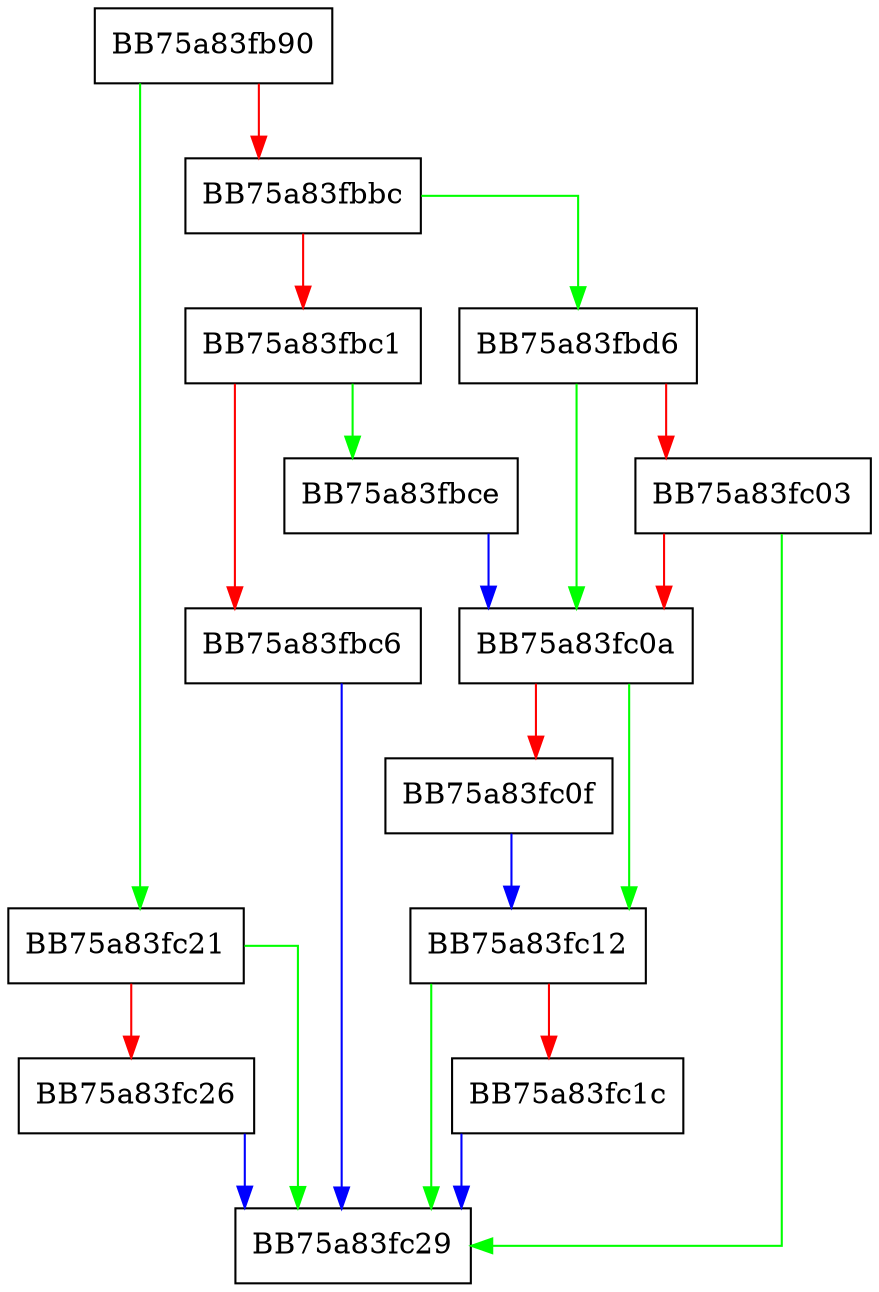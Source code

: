 digraph StringCchCopyExA {
  node [shape="box"];
  graph [splines=ortho];
  BB75a83fb90 -> BB75a83fc21 [color="green"];
  BB75a83fb90 -> BB75a83fbbc [color="red"];
  BB75a83fbbc -> BB75a83fbd6 [color="green"];
  BB75a83fbbc -> BB75a83fbc1 [color="red"];
  BB75a83fbc1 -> BB75a83fbce [color="green"];
  BB75a83fbc1 -> BB75a83fbc6 [color="red"];
  BB75a83fbc6 -> BB75a83fc29 [color="blue"];
  BB75a83fbce -> BB75a83fc0a [color="blue"];
  BB75a83fbd6 -> BB75a83fc0a [color="green"];
  BB75a83fbd6 -> BB75a83fc03 [color="red"];
  BB75a83fc03 -> BB75a83fc29 [color="green"];
  BB75a83fc03 -> BB75a83fc0a [color="red"];
  BB75a83fc0a -> BB75a83fc12 [color="green"];
  BB75a83fc0a -> BB75a83fc0f [color="red"];
  BB75a83fc0f -> BB75a83fc12 [color="blue"];
  BB75a83fc12 -> BB75a83fc29 [color="green"];
  BB75a83fc12 -> BB75a83fc1c [color="red"];
  BB75a83fc1c -> BB75a83fc29 [color="blue"];
  BB75a83fc21 -> BB75a83fc29 [color="green"];
  BB75a83fc21 -> BB75a83fc26 [color="red"];
  BB75a83fc26 -> BB75a83fc29 [color="blue"];
}